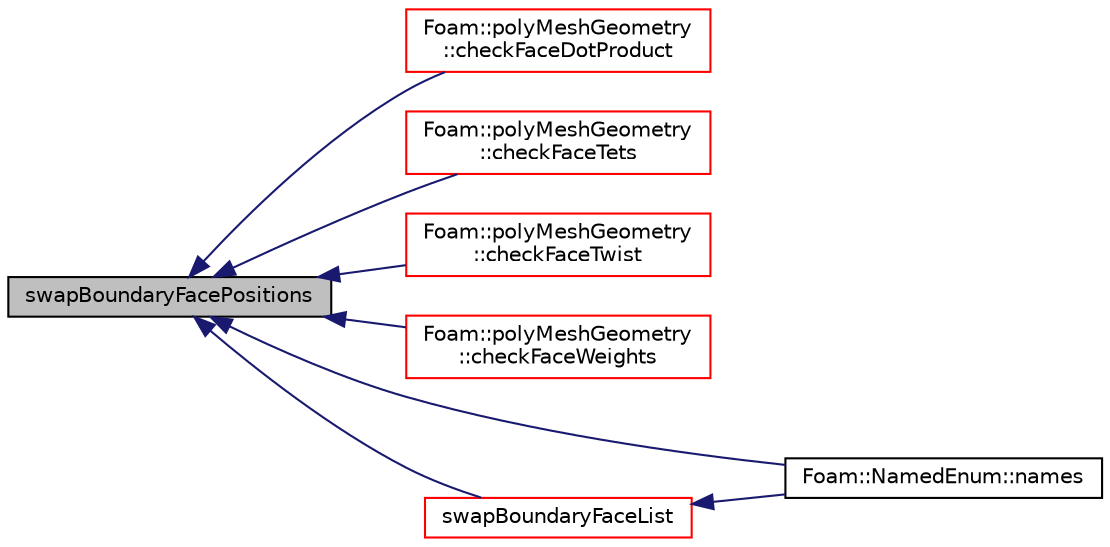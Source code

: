 digraph "swapBoundaryFacePositions"
{
  bgcolor="transparent";
  edge [fontname="Helvetica",fontsize="10",labelfontname="Helvetica",labelfontsize="10"];
  node [fontname="Helvetica",fontsize="10",shape=record];
  rankdir="LR";
  Node1 [label="swapBoundaryFacePositions",height=0.2,width=0.4,color="black", fillcolor="grey75", style="filled", fontcolor="black"];
  Node1 -> Node2 [dir="back",color="midnightblue",fontsize="10",style="solid",fontname="Helvetica"];
  Node2 [label="Foam::polyMeshGeometry\l::checkFaceDotProduct",height=0.2,width=0.4,color="red",URL="$a01959.html#a5014e575335db939bc66eb2fe32ac48f",tooltip="See primitiveMesh. "];
  Node1 -> Node3 [dir="back",color="midnightblue",fontsize="10",style="solid",fontname="Helvetica"];
  Node3 [label="Foam::polyMeshGeometry\l::checkFaceTets",height=0.2,width=0.4,color="red",URL="$a01959.html#ac78de3d27453106d3cf818bda3fd90f4",tooltip="See primitiveMesh. "];
  Node1 -> Node4 [dir="back",color="midnightblue",fontsize="10",style="solid",fontname="Helvetica"];
  Node4 [label="Foam::polyMeshGeometry\l::checkFaceTwist",height=0.2,width=0.4,color="red",URL="$a01959.html#a1d15f5f7fdae54e4c34b03a0462cd535",tooltip="Triangle (from face-centre decomposition) normal v.s. "];
  Node1 -> Node5 [dir="back",color="midnightblue",fontsize="10",style="solid",fontname="Helvetica"];
  Node5 [label="Foam::polyMeshGeometry\l::checkFaceWeights",height=0.2,width=0.4,color="red",URL="$a01959.html#a6dbbfaac834107f888c95c13272d8d8a",tooltip="Interpolation weights (0.5 for regular mesh) "];
  Node1 -> Node6 [dir="back",color="midnightblue",fontsize="10",style="solid",fontname="Helvetica"];
  Node6 [label="Foam::NamedEnum::names",height=0.2,width=0.4,color="black",URL="$a01602.html#a7350da3a0edd92cd11e6c479c9967dc8"];
  Node1 -> Node7 [dir="back",color="midnightblue",fontsize="10",style="solid",fontname="Helvetica"];
  Node7 [label="swapBoundaryFaceList",height=0.2,width=0.4,color="red",URL="$a02620.html#a30e4f2ce2c2399c35f5d674bdb7c07fd",tooltip="Swap coupled boundary face values. "];
  Node7 -> Node6 [dir="back",color="midnightblue",fontsize="10",style="solid",fontname="Helvetica"];
}
